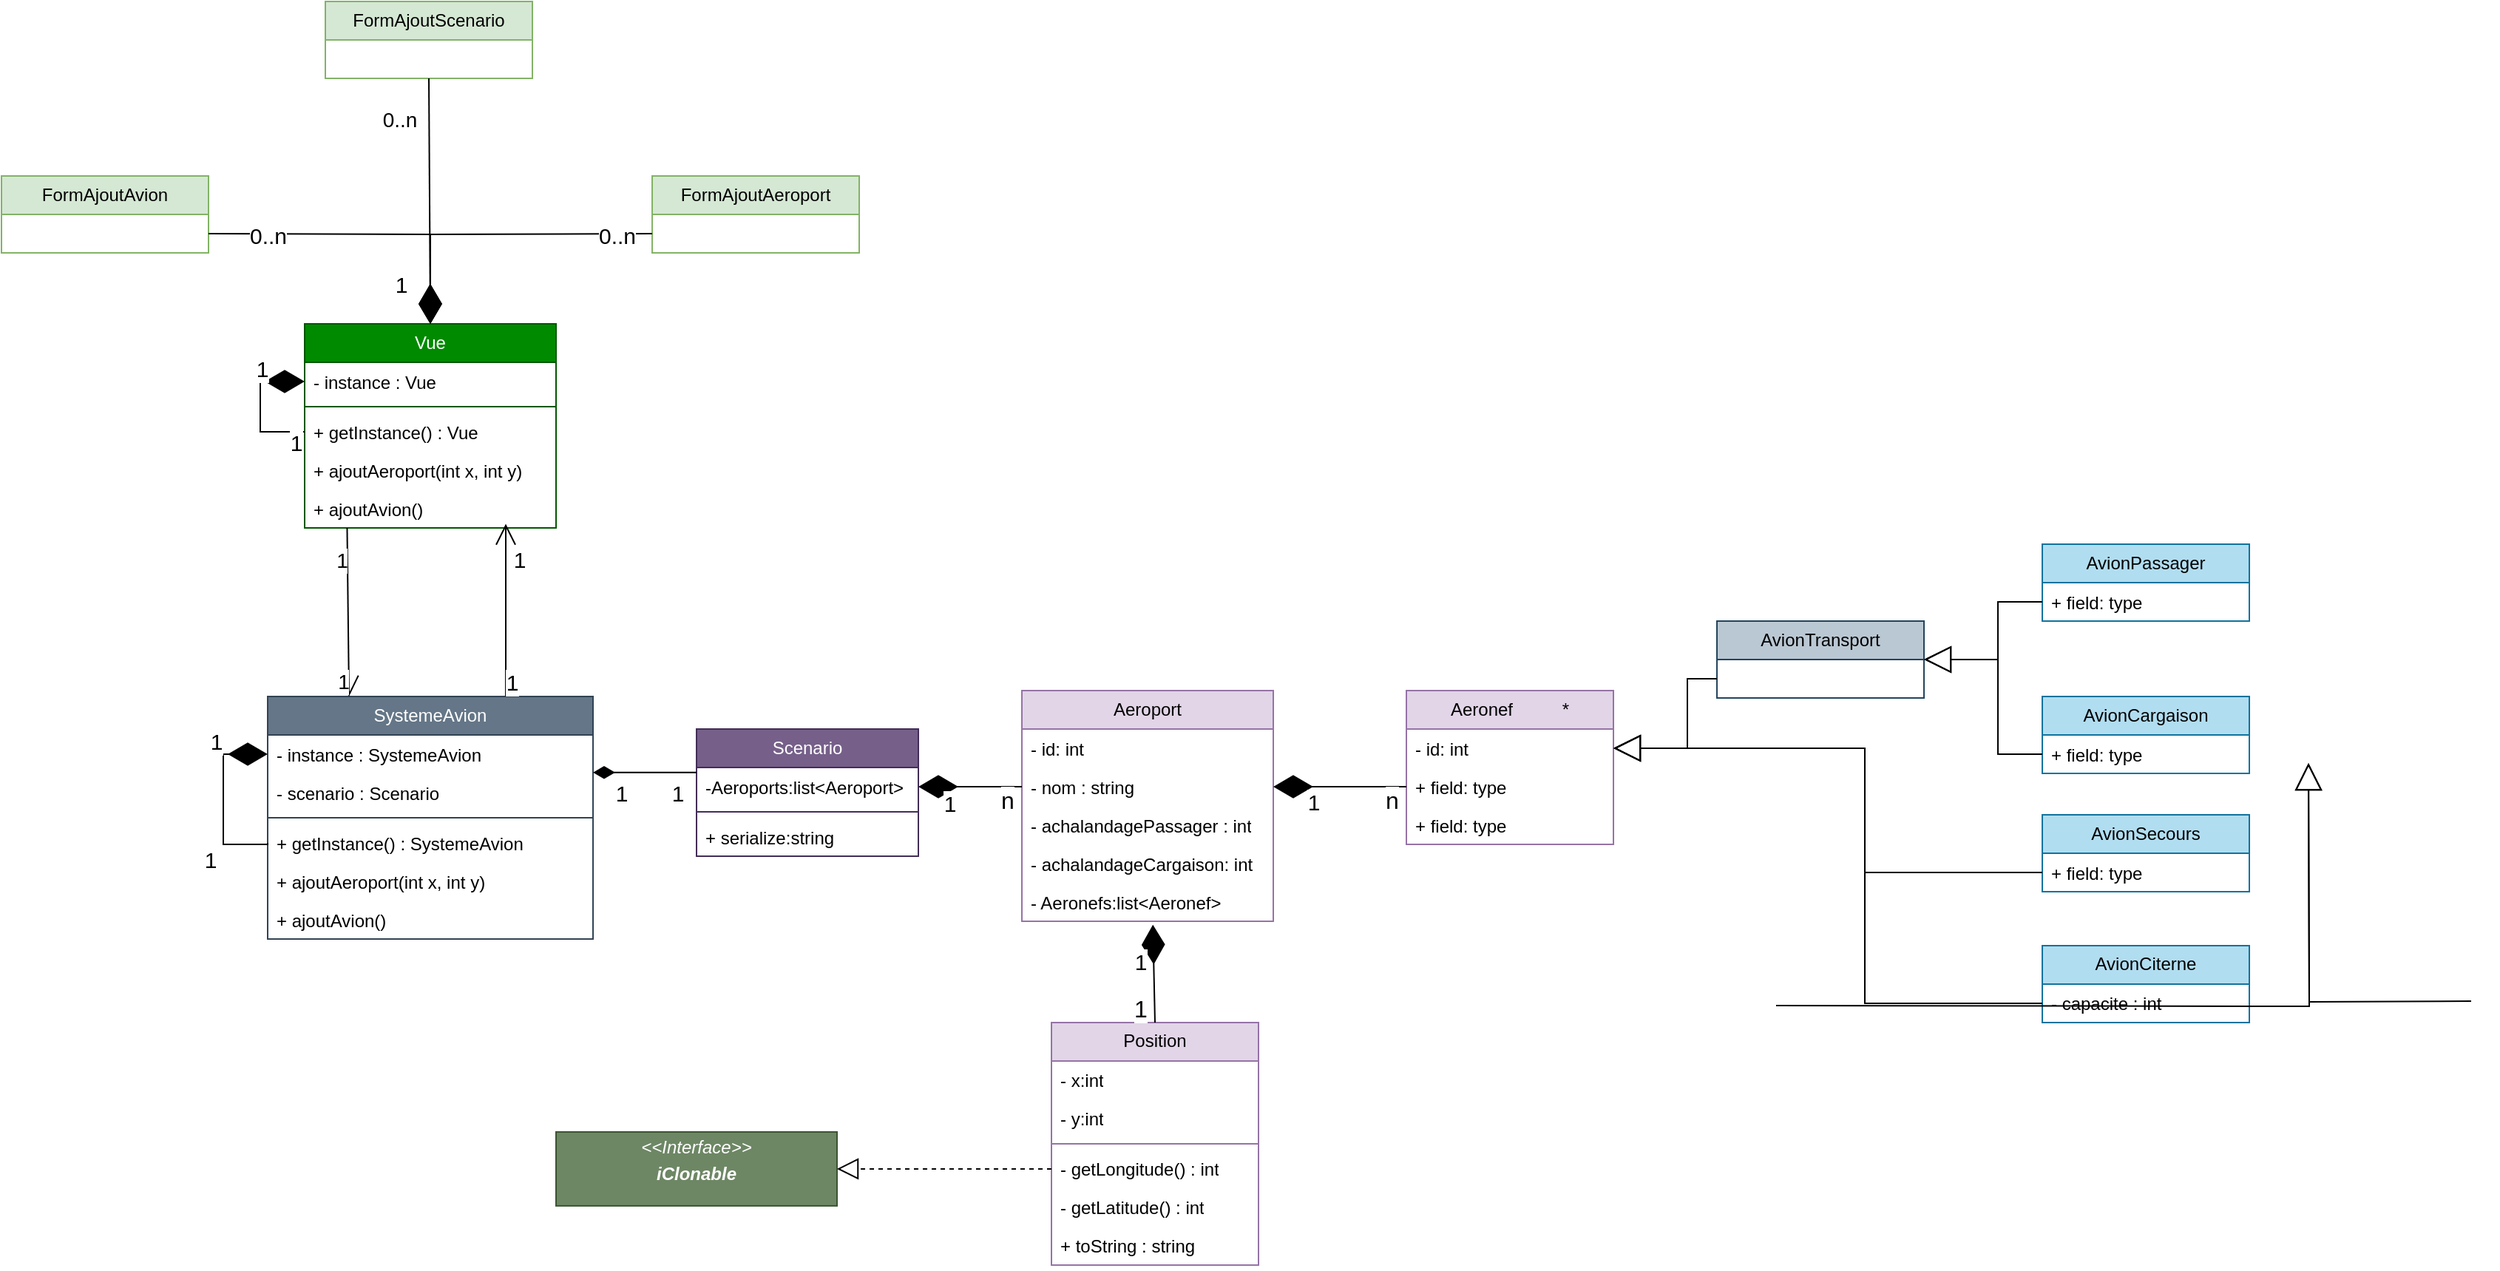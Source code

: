 <mxfile version="26.2.9">
  <diagram name="Page-1" id="G4jUNvh0E0kJYvAfDZpT">
    <mxGraphModel dx="1245" dy="1813" grid="1" gridSize="10" guides="1" tooltips="1" connect="1" arrows="1" fold="1" page="1" pageScale="1" pageWidth="850" pageHeight="1100" math="0" shadow="0">
      <root>
        <mxCell id="0" />
        <mxCell id="1" parent="0" />
        <mxCell id="WXTV3Mn7f3rtUq6KaUBK-5" value="SystemeAvion" style="swimlane;fontStyle=0;childLayout=stackLayout;horizontal=1;startSize=26;fillColor=#647687;horizontalStack=0;resizeParent=1;resizeParentMax=0;resizeLast=0;collapsible=1;marginBottom=0;whiteSpace=wrap;html=1;strokeColor=#314354;fontColor=#ffffff;" vertex="1" parent="1">
          <mxGeometry x="260" y="150" width="220" height="164" as="geometry" />
        </mxCell>
        <mxCell id="WXTV3Mn7f3rtUq6KaUBK-6" value="- instance : SystemeAvion" style="text;strokeColor=none;fillColor=none;align=left;verticalAlign=top;spacingLeft=4;spacingRight=4;overflow=hidden;rotatable=0;points=[[0,0.5],[1,0.5]];portConstraint=eastwest;whiteSpace=wrap;html=1;" vertex="1" parent="WXTV3Mn7f3rtUq6KaUBK-5">
          <mxGeometry y="26" width="220" height="26" as="geometry" />
        </mxCell>
        <mxCell id="WXTV3Mn7f3rtUq6KaUBK-99" value="- scenario : Scenario" style="text;strokeColor=none;fillColor=none;align=left;verticalAlign=top;spacingLeft=4;spacingRight=4;overflow=hidden;rotatable=0;points=[[0,0.5],[1,0.5]];portConstraint=eastwest;whiteSpace=wrap;html=1;" vertex="1" parent="WXTV3Mn7f3rtUq6KaUBK-5">
          <mxGeometry y="52" width="220" height="26" as="geometry" />
        </mxCell>
        <mxCell id="WXTV3Mn7f3rtUq6KaUBK-9" value="" style="line;strokeWidth=1;fillColor=none;align=left;verticalAlign=middle;spacingTop=-1;spacingLeft=3;spacingRight=3;rotatable=0;labelPosition=right;points=[];portConstraint=eastwest;strokeColor=inherit;" vertex="1" parent="WXTV3Mn7f3rtUq6KaUBK-5">
          <mxGeometry y="78" width="220" height="8" as="geometry" />
        </mxCell>
        <mxCell id="WXTV3Mn7f3rtUq6KaUBK-10" value="+ getInstance() : SystemeAvion" style="text;strokeColor=none;fillColor=none;align=left;verticalAlign=top;spacingLeft=4;spacingRight=4;overflow=hidden;rotatable=0;points=[[0,0.5],[1,0.5]];portConstraint=eastwest;whiteSpace=wrap;html=1;" vertex="1" parent="WXTV3Mn7f3rtUq6KaUBK-5">
          <mxGeometry y="86" width="220" height="26" as="geometry" />
        </mxCell>
        <mxCell id="WXTV3Mn7f3rtUq6KaUBK-11" value="" style="endArrow=diamondThin;endFill=1;endSize=24;html=1;rounded=0;exitX=0;exitY=0.5;exitDx=0;exitDy=0;edgeStyle=orthogonalEdgeStyle;entryX=0;entryY=0.5;entryDx=0;entryDy=0;" edge="1" parent="WXTV3Mn7f3rtUq6KaUBK-5" source="WXTV3Mn7f3rtUq6KaUBK-10" target="WXTV3Mn7f3rtUq6KaUBK-6">
          <mxGeometry width="160" relative="1" as="geometry">
            <mxPoint x="-180" y="30" as="sourcePoint" />
            <mxPoint x="-70" y="40" as="targetPoint" />
            <Array as="points">
              <mxPoint x="-30" y="100" />
              <mxPoint x="-30" y="39" />
            </Array>
          </mxGeometry>
        </mxCell>
        <mxCell id="WXTV3Mn7f3rtUq6KaUBK-14" value="1" style="edgeLabel;html=1;align=center;verticalAlign=middle;resizable=0;points=[];fontSize=15;" vertex="1" connectable="0" parent="WXTV3Mn7f3rtUq6KaUBK-11">
          <mxGeometry x="-0.617" y="-3" relative="1" as="geometry">
            <mxPoint x="-17" y="13" as="offset" />
          </mxGeometry>
        </mxCell>
        <mxCell id="WXTV3Mn7f3rtUq6KaUBK-15" value="1" style="edgeLabel;html=1;align=center;verticalAlign=middle;resizable=0;points=[];fontSize=15;" vertex="1" connectable="0" parent="WXTV3Mn7f3rtUq6KaUBK-11">
          <mxGeometry x="0.564" y="2" relative="1" as="geometry">
            <mxPoint x="-9" y="-7" as="offset" />
          </mxGeometry>
        </mxCell>
        <mxCell id="WXTV3Mn7f3rtUq6KaUBK-89" value="+ ajoutAeroport(int x, int y)" style="text;strokeColor=none;fillColor=none;align=left;verticalAlign=top;spacingLeft=4;spacingRight=4;overflow=hidden;rotatable=0;points=[[0,0.5],[1,0.5]];portConstraint=eastwest;whiteSpace=wrap;html=1;" vertex="1" parent="WXTV3Mn7f3rtUq6KaUBK-5">
          <mxGeometry y="112" width="220" height="26" as="geometry" />
        </mxCell>
        <mxCell id="WXTV3Mn7f3rtUq6KaUBK-84" value="+ ajoutAvion()" style="text;strokeColor=none;fillColor=none;align=left;verticalAlign=top;spacingLeft=4;spacingRight=4;overflow=hidden;rotatable=0;points=[[0,0.5],[1,0.5]];portConstraint=eastwest;whiteSpace=wrap;html=1;" vertex="1" parent="WXTV3Mn7f3rtUq6KaUBK-5">
          <mxGeometry y="138" width="220" height="26" as="geometry" />
        </mxCell>
        <mxCell id="WXTV3Mn7f3rtUq6KaUBK-16" value="Vue" style="swimlane;fontStyle=0;childLayout=stackLayout;horizontal=1;startSize=26;fillColor=#008a00;horizontalStack=0;resizeParent=1;resizeParentMax=0;resizeLast=0;collapsible=1;marginBottom=0;whiteSpace=wrap;html=1;strokeColor=#005700;fontColor=#ffffff;" vertex="1" parent="1">
          <mxGeometry x="285" y="-102" width="170" height="138" as="geometry" />
        </mxCell>
        <mxCell id="WXTV3Mn7f3rtUq6KaUBK-17" value="- instance : Vue" style="text;strokeColor=none;fillColor=none;align=left;verticalAlign=top;spacingLeft=4;spacingRight=4;overflow=hidden;rotatable=0;points=[[0,0.5],[1,0.5]];portConstraint=eastwest;whiteSpace=wrap;html=1;" vertex="1" parent="WXTV3Mn7f3rtUq6KaUBK-16">
          <mxGeometry y="26" width="170" height="26" as="geometry" />
        </mxCell>
        <mxCell id="WXTV3Mn7f3rtUq6KaUBK-20" value="" style="line;strokeWidth=1;fillColor=none;align=left;verticalAlign=middle;spacingTop=-1;spacingLeft=3;spacingRight=3;rotatable=0;labelPosition=right;points=[];portConstraint=eastwest;strokeColor=inherit;" vertex="1" parent="WXTV3Mn7f3rtUq6KaUBK-16">
          <mxGeometry y="52" width="170" height="8" as="geometry" />
        </mxCell>
        <mxCell id="WXTV3Mn7f3rtUq6KaUBK-18" value="+ getInstance() : Vue" style="text;strokeColor=none;fillColor=none;align=left;verticalAlign=top;spacingLeft=4;spacingRight=4;overflow=hidden;rotatable=0;points=[[0,0.5],[1,0.5]];portConstraint=eastwest;whiteSpace=wrap;html=1;" vertex="1" parent="WXTV3Mn7f3rtUq6KaUBK-16">
          <mxGeometry y="60" width="170" height="26" as="geometry" />
        </mxCell>
        <mxCell id="WXTV3Mn7f3rtUq6KaUBK-24" value="" style="endArrow=diamondThin;endFill=1;endSize=24;html=1;rounded=0;exitX=0;exitY=0.5;exitDx=0;exitDy=0;edgeStyle=orthogonalEdgeStyle;entryX=0;entryY=0.5;entryDx=0;entryDy=0;" edge="1" parent="WXTV3Mn7f3rtUq6KaUBK-16" source="WXTV3Mn7f3rtUq6KaUBK-18" target="WXTV3Mn7f3rtUq6KaUBK-17">
          <mxGeometry width="160" relative="1" as="geometry">
            <mxPoint y="74" as="sourcePoint" />
            <mxPoint y="40" as="targetPoint" />
            <Array as="points">
              <mxPoint x="-30" y="73" />
              <mxPoint x="-30" y="39" />
            </Array>
          </mxGeometry>
        </mxCell>
        <mxCell id="WXTV3Mn7f3rtUq6KaUBK-25" value="1" style="edgeLabel;html=1;align=center;verticalAlign=middle;resizable=0;points=[];fontSize=15;" vertex="1" connectable="0" parent="WXTV3Mn7f3rtUq6KaUBK-24">
          <mxGeometry x="-0.617" y="-3" relative="1" as="geometry">
            <mxPoint x="12" y="10" as="offset" />
          </mxGeometry>
        </mxCell>
        <mxCell id="WXTV3Mn7f3rtUq6KaUBK-26" value="1" style="edgeLabel;html=1;align=center;verticalAlign=middle;resizable=0;points=[];fontSize=15;" vertex="1" connectable="0" parent="WXTV3Mn7f3rtUq6KaUBK-24">
          <mxGeometry x="0.564" y="2" relative="1" as="geometry">
            <mxPoint x="-9" y="-7" as="offset" />
          </mxGeometry>
        </mxCell>
        <mxCell id="WXTV3Mn7f3rtUq6KaUBK-73" value="+ ajoutAeroport(int x, int y)" style="text;strokeColor=none;fillColor=none;align=left;verticalAlign=top;spacingLeft=4;spacingRight=4;overflow=hidden;rotatable=0;points=[[0,0.5],[1,0.5]];portConstraint=eastwest;whiteSpace=wrap;html=1;" vertex="1" parent="WXTV3Mn7f3rtUq6KaUBK-16">
          <mxGeometry y="86" width="170" height="26" as="geometry" />
        </mxCell>
        <mxCell id="WXTV3Mn7f3rtUq6KaUBK-74" value="+ ajoutAvion()" style="text;strokeColor=none;fillColor=none;align=left;verticalAlign=top;spacingLeft=4;spacingRight=4;overflow=hidden;rotatable=0;points=[[0,0.5],[1,0.5]];portConstraint=eastwest;whiteSpace=wrap;html=1;" vertex="1" parent="WXTV3Mn7f3rtUq6KaUBK-16">
          <mxGeometry y="112" width="170" height="26" as="geometry" />
        </mxCell>
        <mxCell id="WXTV3Mn7f3rtUq6KaUBK-21" value="" style="endArrow=open;endFill=1;endSize=12;html=1;rounded=0;entryX=0.25;entryY=0;entryDx=0;entryDy=0;exitX=0.169;exitY=1.002;exitDx=0;exitDy=0;exitPerimeter=0;" edge="1" parent="1" source="WXTV3Mn7f3rtUq6KaUBK-74" target="WXTV3Mn7f3rtUq6KaUBK-5">
          <mxGeometry width="160" relative="1" as="geometry">
            <mxPoint x="315" y="110" as="sourcePoint" />
            <mxPoint x="290" y="70" as="targetPoint" />
          </mxGeometry>
        </mxCell>
        <mxCell id="WXTV3Mn7f3rtUq6KaUBK-77" value="1" style="edgeLabel;html=1;align=center;verticalAlign=middle;resizable=0;points=[];fontSize=14;" vertex="1" connectable="0" parent="WXTV3Mn7f3rtUq6KaUBK-21">
          <mxGeometry x="-0.432" y="-4" relative="1" as="geometry">
            <mxPoint y="-11" as="offset" />
          </mxGeometry>
        </mxCell>
        <mxCell id="WXTV3Mn7f3rtUq6KaUBK-78" value="1" style="edgeLabel;html=1;align=center;verticalAlign=middle;resizable=0;points=[];fontSize=14;" vertex="1" connectable="0" parent="WXTV3Mn7f3rtUq6KaUBK-21">
          <mxGeometry x="0.316" y="-4" relative="1" as="geometry">
            <mxPoint y="29" as="offset" />
          </mxGeometry>
        </mxCell>
        <mxCell id="WXTV3Mn7f3rtUq6KaUBK-23" value="" style="endArrow=open;endFill=1;endSize=12;html=1;rounded=0;entryX=0.8;entryY=0.894;entryDx=0;entryDy=0;entryPerimeter=0;" edge="1" parent="1" target="WXTV3Mn7f3rtUq6KaUBK-74">
          <mxGeometry width="160" relative="1" as="geometry">
            <mxPoint x="421" y="150" as="sourcePoint" />
            <mxPoint x="426" y="110" as="targetPoint" />
          </mxGeometry>
        </mxCell>
        <mxCell id="WXTV3Mn7f3rtUq6KaUBK-75" value="1" style="edgeLabel;html=1;align=center;verticalAlign=middle;resizable=0;points=[];fontSize=15;" vertex="1" connectable="0" parent="WXTV3Mn7f3rtUq6KaUBK-23">
          <mxGeometry x="-0.487" y="1" relative="1" as="geometry">
            <mxPoint x="5" y="20" as="offset" />
          </mxGeometry>
        </mxCell>
        <mxCell id="WXTV3Mn7f3rtUq6KaUBK-76" value="1" style="edgeLabel;html=1;align=center;verticalAlign=middle;resizable=0;points=[];fontSize=15;" vertex="1" connectable="0" parent="WXTV3Mn7f3rtUq6KaUBK-23">
          <mxGeometry x="0.518" y="-1" relative="1" as="geometry">
            <mxPoint x="8" y="-5" as="offset" />
          </mxGeometry>
        </mxCell>
        <mxCell id="WXTV3Mn7f3rtUq6KaUBK-27" value="Scenario" style="swimlane;fontStyle=0;childLayout=stackLayout;horizontal=1;startSize=26;fillColor=#76608a;horizontalStack=0;resizeParent=1;resizeParentMax=0;resizeLast=0;collapsible=1;marginBottom=0;whiteSpace=wrap;html=1;strokeColor=#432D57;fontColor=#ffffff;" vertex="1" parent="1">
          <mxGeometry x="550" y="172" width="150" height="86" as="geometry" />
        </mxCell>
        <mxCell id="WXTV3Mn7f3rtUq6KaUBK-85" value="-Aeroports:list&amp;lt;Aeroport&amp;gt;" style="text;strokeColor=none;fillColor=none;align=left;verticalAlign=top;spacingLeft=4;spacingRight=4;overflow=hidden;rotatable=0;points=[[0,0.5],[1,0.5]];portConstraint=eastwest;whiteSpace=wrap;html=1;" vertex="1" parent="WXTV3Mn7f3rtUq6KaUBK-27">
          <mxGeometry y="26" width="150" height="26" as="geometry" />
        </mxCell>
        <mxCell id="WXTV3Mn7f3rtUq6KaUBK-29" value="" style="line;strokeWidth=1;fillColor=none;align=left;verticalAlign=middle;spacingTop=-1;spacingLeft=3;spacingRight=3;rotatable=0;labelPosition=right;points=[];portConstraint=eastwest;strokeColor=inherit;" vertex="1" parent="WXTV3Mn7f3rtUq6KaUBK-27">
          <mxGeometry y="52" width="150" height="8" as="geometry" />
        </mxCell>
        <mxCell id="WXTV3Mn7f3rtUq6KaUBK-138" value="+ serialize:string" style="text;strokeColor=none;fillColor=none;align=left;verticalAlign=top;spacingLeft=4;spacingRight=4;overflow=hidden;rotatable=0;points=[[0,0.5],[1,0.5]];portConstraint=eastwest;whiteSpace=wrap;html=1;" vertex="1" parent="WXTV3Mn7f3rtUq6KaUBK-27">
          <mxGeometry y="60" width="150" height="26" as="geometry" />
        </mxCell>
        <mxCell id="WXTV3Mn7f3rtUq6KaUBK-34" value="" style="endArrow=diamondThin;endFill=1;endSize=12;html=1;rounded=0;entryX=0;entryY=0.5;entryDx=0;entryDy=0;exitX=1;exitY=0.5;exitDx=0;exitDy=0;" edge="1" parent="1">
          <mxGeometry width="160" relative="1" as="geometry">
            <mxPoint x="550" y="201.37" as="sourcePoint" />
            <mxPoint x="480" y="201.37" as="targetPoint" />
          </mxGeometry>
        </mxCell>
        <mxCell id="WXTV3Mn7f3rtUq6KaUBK-96" value="1" style="edgeLabel;html=1;align=center;verticalAlign=middle;resizable=0;points=[];fontSize=15;" vertex="1" connectable="0" parent="WXTV3Mn7f3rtUq6KaUBK-34">
          <mxGeometry x="-0.617" y="-2" relative="1" as="geometry">
            <mxPoint y="15" as="offset" />
          </mxGeometry>
        </mxCell>
        <mxCell id="WXTV3Mn7f3rtUq6KaUBK-97" value="1" style="edgeLabel;html=1;align=center;verticalAlign=middle;resizable=0;points=[];fontSize=15;" vertex="1" connectable="0" parent="WXTV3Mn7f3rtUq6KaUBK-34">
          <mxGeometry x="0.459" y="2" relative="1" as="geometry">
            <mxPoint y="11" as="offset" />
          </mxGeometry>
        </mxCell>
        <mxCell id="WXTV3Mn7f3rtUq6KaUBK-37" value="Aeronef&amp;nbsp; &amp;nbsp; &amp;nbsp; &amp;nbsp; &amp;nbsp; *" style="swimlane;fontStyle=0;childLayout=stackLayout;horizontal=1;startSize=26;fillColor=#e1d5e7;horizontalStack=0;resizeParent=1;resizeParentMax=0;resizeLast=0;collapsible=1;marginBottom=0;whiteSpace=wrap;html=1;strokeColor=#9673a6;" vertex="1" parent="1">
          <mxGeometry x="1030" y="146" width="140" height="104" as="geometry" />
        </mxCell>
        <mxCell id="WXTV3Mn7f3rtUq6KaUBK-132" value="- id: int" style="text;strokeColor=none;fillColor=none;align=left;verticalAlign=top;spacingLeft=4;spacingRight=4;overflow=hidden;rotatable=0;points=[[0,0.5],[1,0.5]];portConstraint=eastwest;whiteSpace=wrap;html=1;" vertex="1" parent="WXTV3Mn7f3rtUq6KaUBK-37">
          <mxGeometry y="26" width="140" height="26" as="geometry" />
        </mxCell>
        <mxCell id="WXTV3Mn7f3rtUq6KaUBK-39" value="+ field: type" style="text;strokeColor=none;fillColor=none;align=left;verticalAlign=top;spacingLeft=4;spacingRight=4;overflow=hidden;rotatable=0;points=[[0,0.5],[1,0.5]];portConstraint=eastwest;whiteSpace=wrap;html=1;" vertex="1" parent="WXTV3Mn7f3rtUq6KaUBK-37">
          <mxGeometry y="52" width="140" height="26" as="geometry" />
        </mxCell>
        <mxCell id="WXTV3Mn7f3rtUq6KaUBK-40" value="+ field: type" style="text;strokeColor=none;fillColor=none;align=left;verticalAlign=top;spacingLeft=4;spacingRight=4;overflow=hidden;rotatable=0;points=[[0,0.5],[1,0.5]];portConstraint=eastwest;whiteSpace=wrap;html=1;" vertex="1" parent="WXTV3Mn7f3rtUq6KaUBK-37">
          <mxGeometry y="78" width="140" height="26" as="geometry" />
        </mxCell>
        <mxCell id="WXTV3Mn7f3rtUq6KaUBK-50" value="Aeroport" style="swimlane;fontStyle=0;childLayout=stackLayout;horizontal=1;startSize=26;fillColor=#e1d5e7;horizontalStack=0;resizeParent=1;resizeParentMax=0;resizeLast=0;collapsible=1;marginBottom=0;whiteSpace=wrap;html=1;strokeColor=#9673a6;" vertex="1" parent="1">
          <mxGeometry x="770" y="146" width="170" height="156" as="geometry" />
        </mxCell>
        <mxCell id="WXTV3Mn7f3rtUq6KaUBK-52" value="- id: int" style="text;strokeColor=none;fillColor=none;align=left;verticalAlign=top;spacingLeft=4;spacingRight=4;overflow=hidden;rotatable=0;points=[[0,0.5],[1,0.5]];portConstraint=eastwest;whiteSpace=wrap;html=1;" vertex="1" parent="WXTV3Mn7f3rtUq6KaUBK-50">
          <mxGeometry y="26" width="170" height="26" as="geometry" />
        </mxCell>
        <mxCell id="WXTV3Mn7f3rtUq6KaUBK-53" value="- nom : string" style="text;strokeColor=none;fillColor=none;align=left;verticalAlign=top;spacingLeft=4;spacingRight=4;overflow=hidden;rotatable=0;points=[[0,0.5],[1,0.5]];portConstraint=eastwest;whiteSpace=wrap;html=1;" vertex="1" parent="WXTV3Mn7f3rtUq6KaUBK-50">
          <mxGeometry y="52" width="170" height="26" as="geometry" />
        </mxCell>
        <mxCell id="WXTV3Mn7f3rtUq6KaUBK-134" value="- achalandagePassager : int" style="text;strokeColor=none;fillColor=none;align=left;verticalAlign=top;spacingLeft=4;spacingRight=4;overflow=hidden;rotatable=0;points=[[0,0.5],[1,0.5]];portConstraint=eastwest;whiteSpace=wrap;html=1;" vertex="1" parent="WXTV3Mn7f3rtUq6KaUBK-50">
          <mxGeometry y="78" width="170" height="26" as="geometry" />
        </mxCell>
        <mxCell id="WXTV3Mn7f3rtUq6KaUBK-135" value="- achalandageCargaison: int" style="text;strokeColor=none;fillColor=none;align=left;verticalAlign=top;spacingLeft=4;spacingRight=4;overflow=hidden;rotatable=0;points=[[0,0.5],[1,0.5]];portConstraint=eastwest;whiteSpace=wrap;html=1;" vertex="1" parent="WXTV3Mn7f3rtUq6KaUBK-50">
          <mxGeometry y="104" width="170" height="26" as="geometry" />
        </mxCell>
        <mxCell id="WXTV3Mn7f3rtUq6KaUBK-51" value="- Aeronefs:list&amp;lt;Aeronef&amp;gt;" style="text;strokeColor=none;fillColor=none;align=left;verticalAlign=top;spacingLeft=4;spacingRight=4;overflow=hidden;rotatable=0;points=[[0,0.5],[1,0.5]];portConstraint=eastwest;whiteSpace=wrap;html=1;" vertex="1" parent="WXTV3Mn7f3rtUq6KaUBK-50">
          <mxGeometry y="130" width="170" height="26" as="geometry" />
        </mxCell>
        <mxCell id="WXTV3Mn7f3rtUq6KaUBK-54" value="Position" style="swimlane;fontStyle=0;childLayout=stackLayout;horizontal=1;startSize=26;fillColor=#e1d5e7;horizontalStack=0;resizeParent=1;resizeParentMax=0;resizeLast=0;collapsible=1;marginBottom=0;whiteSpace=wrap;html=1;strokeColor=#9673a6;" vertex="1" parent="1">
          <mxGeometry x="790" y="370.45" width="140" height="164" as="geometry" />
        </mxCell>
        <mxCell id="WXTV3Mn7f3rtUq6KaUBK-55" value="- x:int" style="text;strokeColor=none;fillColor=none;align=left;verticalAlign=top;spacingLeft=4;spacingRight=4;overflow=hidden;rotatable=0;points=[[0,0.5],[1,0.5]];portConstraint=eastwest;whiteSpace=wrap;html=1;" vertex="1" parent="WXTV3Mn7f3rtUq6KaUBK-54">
          <mxGeometry y="26" width="140" height="26" as="geometry" />
        </mxCell>
        <mxCell id="WXTV3Mn7f3rtUq6KaUBK-56" value="- y:int" style="text;strokeColor=none;fillColor=none;align=left;verticalAlign=top;spacingLeft=4;spacingRight=4;overflow=hidden;rotatable=0;points=[[0,0.5],[1,0.5]];portConstraint=eastwest;whiteSpace=wrap;html=1;" vertex="1" parent="WXTV3Mn7f3rtUq6KaUBK-54">
          <mxGeometry y="52" width="140" height="26" as="geometry" />
        </mxCell>
        <mxCell id="WXTV3Mn7f3rtUq6KaUBK-86" value="" style="line;strokeWidth=1;fillColor=none;align=left;verticalAlign=middle;spacingTop=-1;spacingLeft=3;spacingRight=3;rotatable=0;labelPosition=right;points=[];portConstraint=eastwest;strokeColor=inherit;" vertex="1" parent="WXTV3Mn7f3rtUq6KaUBK-54">
          <mxGeometry y="78" width="140" height="8" as="geometry" />
        </mxCell>
        <mxCell id="WXTV3Mn7f3rtUq6KaUBK-87" value="- getLongitude() : int" style="text;strokeColor=none;fillColor=none;align=left;verticalAlign=top;spacingLeft=4;spacingRight=4;overflow=hidden;rotatable=0;points=[[0,0.5],[1,0.5]];portConstraint=eastwest;whiteSpace=wrap;html=1;" vertex="1" parent="WXTV3Mn7f3rtUq6KaUBK-54">
          <mxGeometry y="86" width="140" height="26" as="geometry" />
        </mxCell>
        <mxCell id="WXTV3Mn7f3rtUq6KaUBK-88" value="- getLatitude() : int" style="text;strokeColor=none;fillColor=none;align=left;verticalAlign=top;spacingLeft=4;spacingRight=4;overflow=hidden;rotatable=0;points=[[0,0.5],[1,0.5]];portConstraint=eastwest;whiteSpace=wrap;html=1;" vertex="1" parent="WXTV3Mn7f3rtUq6KaUBK-54">
          <mxGeometry y="112" width="140" height="26" as="geometry" />
        </mxCell>
        <mxCell id="WXTV3Mn7f3rtUq6KaUBK-136" value="+ toString : string" style="text;strokeColor=none;fillColor=none;align=left;verticalAlign=top;spacingLeft=4;spacingRight=4;overflow=hidden;rotatable=0;points=[[0,0.5],[1,0.5]];portConstraint=eastwest;whiteSpace=wrap;html=1;" vertex="1" parent="WXTV3Mn7f3rtUq6KaUBK-54">
          <mxGeometry y="138" width="140" height="26" as="geometry" />
        </mxCell>
        <mxCell id="WXTV3Mn7f3rtUq6KaUBK-58" value="FormAjoutScenario" style="swimlane;fontStyle=0;childLayout=stackLayout;horizontal=1;startSize=26;fillColor=#d5e8d4;horizontalStack=0;resizeParent=1;resizeParentMax=0;resizeLast=0;collapsible=1;marginBottom=0;whiteSpace=wrap;html=1;strokeColor=#82b366;" vertex="1" parent="1">
          <mxGeometry x="299" y="-320" width="140" height="52" as="geometry" />
        </mxCell>
        <mxCell id="WXTV3Mn7f3rtUq6KaUBK-62" value="FormAjoutAeroport" style="swimlane;fontStyle=0;childLayout=stackLayout;horizontal=1;startSize=26;fillColor=#d5e8d4;horizontalStack=0;resizeParent=1;resizeParentMax=0;resizeLast=0;collapsible=1;marginBottom=0;whiteSpace=wrap;html=1;strokeColor=#82b366;" vertex="1" parent="1">
          <mxGeometry x="520" y="-202" width="140" height="52" as="geometry" />
        </mxCell>
        <mxCell id="WXTV3Mn7f3rtUq6KaUBK-66" value="FormAjoutAvion" style="swimlane;fontStyle=0;childLayout=stackLayout;horizontal=1;startSize=26;fillColor=#d5e8d4;horizontalStack=0;resizeParent=1;resizeParentMax=0;resizeLast=0;collapsible=1;marginBottom=0;whiteSpace=wrap;html=1;strokeColor=#82b366;" vertex="1" parent="1">
          <mxGeometry x="80" y="-202" width="140" height="52" as="geometry" />
        </mxCell>
        <mxCell id="WXTV3Mn7f3rtUq6KaUBK-70" value="" style="endArrow=diamondThin;endFill=1;endSize=24;html=1;rounded=0;entryX=0.5;entryY=0;entryDx=0;entryDy=0;exitX=1;exitY=0.5;exitDx=0;exitDy=0;edgeStyle=orthogonalEdgeStyle;" edge="1" parent="1" target="WXTV3Mn7f3rtUq6KaUBK-16">
          <mxGeometry width="160" relative="1" as="geometry">
            <mxPoint x="220" y="-163.0" as="sourcePoint" />
            <mxPoint x="370" y="-152" as="targetPoint" />
          </mxGeometry>
        </mxCell>
        <mxCell id="WXTV3Mn7f3rtUq6KaUBK-82" value="0..n" style="edgeLabel;html=1;align=center;verticalAlign=middle;resizable=0;points=[];fontSize=15;" vertex="1" connectable="0" parent="WXTV3Mn7f3rtUq6KaUBK-70">
          <mxGeometry x="-0.192" y="3" relative="1" as="geometry">
            <mxPoint x="-45" y="3" as="offset" />
          </mxGeometry>
        </mxCell>
        <mxCell id="WXTV3Mn7f3rtUq6KaUBK-71" value="" style="endArrow=diamondThin;endFill=1;endSize=24;html=1;rounded=0;entryX=0.5;entryY=0;entryDx=0;entryDy=0;exitX=0;exitY=0.5;exitDx=0;exitDy=0;edgeStyle=orthogonalEdgeStyle;" edge="1" parent="1" target="WXTV3Mn7f3rtUq6KaUBK-16">
          <mxGeometry width="160" relative="1" as="geometry">
            <mxPoint x="520" y="-163.0" as="sourcePoint" />
            <mxPoint x="460" y="-182" as="targetPoint" />
          </mxGeometry>
        </mxCell>
        <mxCell id="WXTV3Mn7f3rtUq6KaUBK-81" value="0..n" style="edgeLabel;html=1;align=center;verticalAlign=middle;resizable=0;points=[];fontSize=15;" vertex="1" connectable="0" parent="WXTV3Mn7f3rtUq6KaUBK-71">
          <mxGeometry x="-0.768" y="1" relative="1" as="geometry">
            <mxPoint as="offset" />
          </mxGeometry>
        </mxCell>
        <mxCell id="WXTV3Mn7f3rtUq6KaUBK-72" value="" style="endArrow=diamondThin;endFill=1;endSize=24;html=1;rounded=0;entryX=0.5;entryY=0;entryDx=0;entryDy=0;exitX=0.5;exitY=1;exitDx=0;exitDy=0;" edge="1" parent="1" source="WXTV3Mn7f3rtUq6KaUBK-58" target="WXTV3Mn7f3rtUq6KaUBK-16">
          <mxGeometry width="160" relative="1" as="geometry">
            <mxPoint x="370.5" y="-216.988" as="sourcePoint" />
            <mxPoint x="420" y="-172" as="targetPoint" />
          </mxGeometry>
        </mxCell>
        <mxCell id="WXTV3Mn7f3rtUq6KaUBK-79" value="1" style="edgeLabel;html=1;align=center;verticalAlign=middle;resizable=0;points=[];fontSize=15;" vertex="1" connectable="0" parent="WXTV3Mn7f3rtUq6KaUBK-72">
          <mxGeometry x="0.687" y="1" relative="1" as="geometry">
            <mxPoint x="-21" y="-1" as="offset" />
          </mxGeometry>
        </mxCell>
        <mxCell id="WXTV3Mn7f3rtUq6KaUBK-80" value="0..n" style="edgeLabel;html=1;align=center;verticalAlign=middle;resizable=0;points=[];fontSize=14;" vertex="1" connectable="0" parent="WXTV3Mn7f3rtUq6KaUBK-72">
          <mxGeometry x="-0.531" y="3" relative="1" as="geometry">
            <mxPoint x="-23" y="-11" as="offset" />
          </mxGeometry>
        </mxCell>
        <mxCell id="WXTV3Mn7f3rtUq6KaUBK-90" value="&lt;p style=&quot;margin:0px;margin-top:4px;text-align:center;&quot;&gt;&lt;i&gt;&amp;lt;&amp;lt;Interface&amp;gt;&amp;gt;&lt;/i&gt;&lt;br&gt;&lt;/p&gt;&lt;p style=&quot;margin:0px;margin-top:4px;text-align:center;&quot;&gt;&lt;i&gt;&lt;b&gt;iClonable&lt;/b&gt;&lt;/i&gt;&lt;/p&gt;&lt;p style=&quot;margin:0px;margin-left:4px;&quot;&gt;&lt;br&gt;&lt;/p&gt;" style="verticalAlign=top;align=left;overflow=fill;html=1;whiteSpace=wrap;fillColor=#6d8764;fontColor=#ffffff;strokeColor=#3A5431;" vertex="1" parent="1">
          <mxGeometry x="455" y="444.45" width="190" height="50" as="geometry" />
        </mxCell>
        <mxCell id="WXTV3Mn7f3rtUq6KaUBK-91" value="" style="endArrow=block;dashed=1;endFill=0;endSize=12;html=1;rounded=0;entryX=1;entryY=0.5;entryDx=0;entryDy=0;exitX=0;exitY=0.5;exitDx=0;exitDy=0;" edge="1" parent="1" source="WXTV3Mn7f3rtUq6KaUBK-87" target="WXTV3Mn7f3rtUq6KaUBK-90">
          <mxGeometry width="160" relative="1" as="geometry">
            <mxPoint x="730" y="320.45" as="sourcePoint" />
            <mxPoint x="890" y="320.45" as="targetPoint" />
          </mxGeometry>
        </mxCell>
        <mxCell id="WXTV3Mn7f3rtUq6KaUBK-93" value="" style="endArrow=diamondThin;endFill=1;endSize=24;html=1;rounded=0;entryX=1;entryY=0.5;entryDx=0;entryDy=0;exitX=0;exitY=0.5;exitDx=0;exitDy=0;" edge="1" parent="1" source="WXTV3Mn7f3rtUq6KaUBK-53" target="WXTV3Mn7f3rtUq6KaUBK-85">
          <mxGeometry width="160" relative="1" as="geometry">
            <mxPoint x="680" y="300" as="sourcePoint" />
            <mxPoint x="840" y="300" as="targetPoint" />
          </mxGeometry>
        </mxCell>
        <mxCell id="WXTV3Mn7f3rtUq6KaUBK-94" value="n" style="edgeLabel;html=1;align=center;verticalAlign=middle;resizable=0;points=[];fontSize=16;" vertex="1" connectable="0" parent="WXTV3Mn7f3rtUq6KaUBK-93">
          <mxGeometry x="-0.425" y="-4" relative="1" as="geometry">
            <mxPoint x="10" y="13" as="offset" />
          </mxGeometry>
        </mxCell>
        <mxCell id="WXTV3Mn7f3rtUq6KaUBK-95" value="1" style="edgeLabel;html=1;align=center;verticalAlign=middle;resizable=0;points=[];fontSize=15;" vertex="1" connectable="0" parent="WXTV3Mn7f3rtUq6KaUBK-93">
          <mxGeometry x="0.314" y="2" relative="1" as="geometry">
            <mxPoint x="-3" y="9" as="offset" />
          </mxGeometry>
        </mxCell>
        <mxCell id="WXTV3Mn7f3rtUq6KaUBK-100" value="" style="endArrow=diamondThin;endFill=1;endSize=24;html=1;rounded=0;entryX=1;entryY=0.5;entryDx=0;entryDy=0;exitX=0;exitY=0.5;exitDx=0;exitDy=0;" edge="1" parent="1" source="WXTV3Mn7f3rtUq6KaUBK-39" target="WXTV3Mn7f3rtUq6KaUBK-53">
          <mxGeometry width="160" relative="1" as="geometry">
            <mxPoint x="1000" y="210" as="sourcePoint" />
            <mxPoint x="930" y="210" as="targetPoint" />
          </mxGeometry>
        </mxCell>
        <mxCell id="WXTV3Mn7f3rtUq6KaUBK-101" value="n" style="edgeLabel;html=1;align=center;verticalAlign=middle;resizable=0;points=[];fontSize=16;" vertex="1" connectable="0" parent="WXTV3Mn7f3rtUq6KaUBK-100">
          <mxGeometry x="-0.425" y="-4" relative="1" as="geometry">
            <mxPoint x="16" y="13" as="offset" />
          </mxGeometry>
        </mxCell>
        <mxCell id="WXTV3Mn7f3rtUq6KaUBK-102" value="1" style="edgeLabel;html=1;align=center;verticalAlign=middle;resizable=0;points=[];fontSize=15;" vertex="1" connectable="0" parent="WXTV3Mn7f3rtUq6KaUBK-100">
          <mxGeometry x="0.314" y="2" relative="1" as="geometry">
            <mxPoint x="-4" y="8" as="offset" />
          </mxGeometry>
        </mxCell>
        <mxCell id="WXTV3Mn7f3rtUq6KaUBK-103" value="AvionPassager" style="swimlane;fontStyle=0;childLayout=stackLayout;horizontal=1;startSize=26;fillColor=#b1ddf0;horizontalStack=0;resizeParent=1;resizeParentMax=0;resizeLast=0;collapsible=1;marginBottom=0;whiteSpace=wrap;html=1;strokeColor=#10739e;" vertex="1" parent="1">
          <mxGeometry x="1460" y="47" width="140" height="52" as="geometry" />
        </mxCell>
        <mxCell id="WXTV3Mn7f3rtUq6KaUBK-104" value="+ field: type" style="text;strokeColor=none;fillColor=none;align=left;verticalAlign=top;spacingLeft=4;spacingRight=4;overflow=hidden;rotatable=0;points=[[0,0.5],[1,0.5]];portConstraint=eastwest;whiteSpace=wrap;html=1;" vertex="1" parent="WXTV3Mn7f3rtUq6KaUBK-103">
          <mxGeometry y="26" width="140" height="26" as="geometry" />
        </mxCell>
        <mxCell id="WXTV3Mn7f3rtUq6KaUBK-108" value="AvionCargaison" style="swimlane;fontStyle=0;childLayout=stackLayout;horizontal=1;startSize=26;fillColor=#b1ddf0;horizontalStack=0;resizeParent=1;resizeParentMax=0;resizeLast=0;collapsible=1;marginBottom=0;whiteSpace=wrap;html=1;strokeColor=#10739e;" vertex="1" parent="1">
          <mxGeometry x="1460" y="150" width="140" height="52" as="geometry" />
        </mxCell>
        <mxCell id="WXTV3Mn7f3rtUq6KaUBK-110" value="+ field: type" style="text;strokeColor=none;fillColor=none;align=left;verticalAlign=top;spacingLeft=4;spacingRight=4;overflow=hidden;rotatable=0;points=[[0,0.5],[1,0.5]];portConstraint=eastwest;whiteSpace=wrap;html=1;" vertex="1" parent="WXTV3Mn7f3rtUq6KaUBK-108">
          <mxGeometry y="26" width="140" height="26" as="geometry" />
        </mxCell>
        <mxCell id="WXTV3Mn7f3rtUq6KaUBK-113" value="AvionSecours" style="swimlane;fontStyle=0;childLayout=stackLayout;horizontal=1;startSize=26;fillColor=#b1ddf0;horizontalStack=0;resizeParent=1;resizeParentMax=0;resizeLast=0;collapsible=1;marginBottom=0;whiteSpace=wrap;html=1;strokeColor=#10739e;" vertex="1" parent="1">
          <mxGeometry x="1460" y="230" width="140" height="52" as="geometry" />
        </mxCell>
        <mxCell id="WXTV3Mn7f3rtUq6KaUBK-114" value="+ field: type" style="text;strokeColor=none;fillColor=none;align=left;verticalAlign=top;spacingLeft=4;spacingRight=4;overflow=hidden;rotatable=0;points=[[0,0.5],[1,0.5]];portConstraint=eastwest;whiteSpace=wrap;html=1;" vertex="1" parent="WXTV3Mn7f3rtUq6KaUBK-113">
          <mxGeometry y="26" width="140" height="26" as="geometry" />
        </mxCell>
        <mxCell id="WXTV3Mn7f3rtUq6KaUBK-115" value="AvionCiterne" style="swimlane;fontStyle=0;childLayout=stackLayout;horizontal=1;startSize=26;fillColor=#b1ddf0;horizontalStack=0;resizeParent=1;resizeParentMax=0;resizeLast=0;collapsible=1;marginBottom=0;whiteSpace=wrap;html=1;strokeColor=#10739e;" vertex="1" parent="1">
          <mxGeometry x="1460" y="318.45" width="140" height="52" as="geometry" />
        </mxCell>
        <mxCell id="WXTV3Mn7f3rtUq6KaUBK-116" value="- capacite : int" style="text;strokeColor=none;fillColor=none;align=left;verticalAlign=top;spacingLeft=4;spacingRight=4;overflow=hidden;rotatable=0;points=[[0,0.5],[1,0.5]];portConstraint=eastwest;whiteSpace=wrap;html=1;" vertex="1" parent="WXTV3Mn7f3rtUq6KaUBK-115">
          <mxGeometry y="26" width="140" height="26" as="geometry" />
        </mxCell>
        <mxCell id="WXTV3Mn7f3rtUq6KaUBK-125" value="" style="endArrow=block;endSize=16;endFill=0;html=1;rounded=0;entryX=1;entryY=0.5;entryDx=0;entryDy=0;exitX=0;exitY=0.5;exitDx=0;exitDy=0;edgeStyle=orthogonalEdgeStyle;" edge="1" parent="1" source="WXTV3Mn7f3rtUq6KaUBK-124">
          <mxGeometry width="160" relative="1" as="geometry">
            <mxPoint x="1750" y="356" as="sourcePoint" />
            <mxPoint x="1640" y="195.0" as="targetPoint" />
          </mxGeometry>
        </mxCell>
        <mxCell id="WXTV3Mn7f3rtUq6KaUBK-126" value="" style="endArrow=block;endSize=16;endFill=0;html=1;rounded=0;entryX=1;entryY=0.5;entryDx=0;entryDy=0;exitX=0;exitY=0.5;exitDx=0;exitDy=0;edgeStyle=orthogonalEdgeStyle;" edge="1" parent="1" source="WXTV3Mn7f3rtUq6KaUBK-122">
          <mxGeometry width="160" relative="1" as="geometry">
            <mxPoint x="1280" y="359" as="sourcePoint" />
            <mxPoint x="1640" y="195.0" as="targetPoint" />
          </mxGeometry>
        </mxCell>
        <mxCell id="WXTV3Mn7f3rtUq6KaUBK-129" value="" style="endArrow=diamondThin;endFill=1;endSize=24;html=1;rounded=0;entryX=0.521;entryY=1.09;entryDx=0;entryDy=0;exitX=0.5;exitY=0;exitDx=0;exitDy=0;entryPerimeter=0;" edge="1" parent="1" source="WXTV3Mn7f3rtUq6KaUBK-54" target="WXTV3Mn7f3rtUq6KaUBK-51">
          <mxGeometry width="160" relative="1" as="geometry">
            <mxPoint x="1000" y="300" as="sourcePoint" />
            <mxPoint x="880" y="300" as="targetPoint" />
          </mxGeometry>
        </mxCell>
        <mxCell id="WXTV3Mn7f3rtUq6KaUBK-130" value="1" style="edgeLabel;html=1;align=center;verticalAlign=middle;resizable=0;points=[];fontSize=16;" vertex="1" connectable="0" parent="WXTV3Mn7f3rtUq6KaUBK-129">
          <mxGeometry x="-0.425" y="-4" relative="1" as="geometry">
            <mxPoint x="-14" y="9" as="offset" />
          </mxGeometry>
        </mxCell>
        <mxCell id="WXTV3Mn7f3rtUq6KaUBK-131" value="1" style="edgeLabel;html=1;align=center;verticalAlign=middle;resizable=0;points=[];fontSize=15;" vertex="1" connectable="0" parent="WXTV3Mn7f3rtUq6KaUBK-129">
          <mxGeometry x="0.314" y="2" relative="1" as="geometry">
            <mxPoint x="-7" y="2" as="offset" />
          </mxGeometry>
        </mxCell>
        <mxCell id="WXTV3Mn7f3rtUq6KaUBK-139" value="AvionTransport" style="swimlane;fontStyle=0;childLayout=stackLayout;horizontal=1;startSize=26;fillColor=#bac8d3;horizontalStack=0;resizeParent=1;resizeParentMax=0;resizeLast=0;collapsible=1;marginBottom=0;whiteSpace=wrap;html=1;strokeColor=#23445d;" vertex="1" parent="1">
          <mxGeometry x="1240" y="99" width="140" height="52" as="geometry" />
        </mxCell>
        <mxCell id="WXTV3Mn7f3rtUq6KaUBK-143" value="" style="endArrow=block;endSize=16;endFill=0;html=1;rounded=0;entryX=1;entryY=0.5;entryDx=0;entryDy=0;exitX=0;exitY=0.75;exitDx=0;exitDy=0;edgeStyle=orthogonalEdgeStyle;" edge="1" parent="1" source="WXTV3Mn7f3rtUq6KaUBK-139" target="WXTV3Mn7f3rtUq6KaUBK-132">
          <mxGeometry width="160" relative="1" as="geometry">
            <mxPoint x="1190" y="290" as="sourcePoint" />
            <mxPoint x="1350" y="290" as="targetPoint" />
            <Array as="points">
              <mxPoint x="1220" y="138" />
              <mxPoint x="1220" y="185" />
            </Array>
          </mxGeometry>
        </mxCell>
        <mxCell id="WXTV3Mn7f3rtUq6KaUBK-144" value="" style="endArrow=block;endSize=16;endFill=0;html=1;rounded=0;entryX=1;entryY=0.5;entryDx=0;entryDy=0;exitX=0;exitY=0.5;exitDx=0;exitDy=0;edgeStyle=orthogonalEdgeStyle;" edge="1" parent="1" source="WXTV3Mn7f3rtUq6KaUBK-110" target="WXTV3Mn7f3rtUq6KaUBK-139">
          <mxGeometry width="160" relative="1" as="geometry">
            <mxPoint x="1345" y="174.5" as="sourcePoint" />
            <mxPoint x="1275" y="221.5" as="targetPoint" />
            <Array as="points">
              <mxPoint x="1430" y="189" />
              <mxPoint x="1430" y="125" />
            </Array>
          </mxGeometry>
        </mxCell>
        <mxCell id="WXTV3Mn7f3rtUq6KaUBK-145" value="" style="endArrow=block;endSize=16;endFill=0;html=1;rounded=0;entryX=1;entryY=0.5;entryDx=0;entryDy=0;exitX=0;exitY=0.5;exitDx=0;exitDy=0;edgeStyle=orthogonalEdgeStyle;" edge="1" parent="1" source="WXTV3Mn7f3rtUq6KaUBK-104" target="WXTV3Mn7f3rtUq6KaUBK-139">
          <mxGeometry width="160" relative="1" as="geometry">
            <mxPoint x="1470" y="199" as="sourcePoint" />
            <mxPoint x="1390" y="135" as="targetPoint" />
            <Array as="points">
              <mxPoint x="1430" y="86" />
              <mxPoint x="1430" y="125" />
            </Array>
          </mxGeometry>
        </mxCell>
        <mxCell id="WXTV3Mn7f3rtUq6KaUBK-146" value="" style="endArrow=block;endSize=16;endFill=0;html=1;rounded=0;entryX=1;entryY=0.5;entryDx=0;entryDy=0;exitX=0;exitY=0.75;exitDx=0;exitDy=0;edgeStyle=orthogonalEdgeStyle;" edge="1" parent="1" source="WXTV3Mn7f3rtUq6KaUBK-113" target="WXTV3Mn7f3rtUq6KaUBK-132">
          <mxGeometry width="160" relative="1" as="geometry">
            <mxPoint x="1150" y="330" as="sourcePoint" />
            <mxPoint x="1310" y="330" as="targetPoint" />
            <Array as="points">
              <mxPoint x="1340" y="269" />
              <mxPoint x="1340" y="185" />
            </Array>
          </mxGeometry>
        </mxCell>
        <mxCell id="WXTV3Mn7f3rtUq6KaUBK-147" value="" style="endArrow=block;endSize=16;endFill=0;html=1;rounded=0;entryX=1;entryY=0.5;entryDx=0;entryDy=0;exitX=0;exitY=0.5;exitDx=0;exitDy=0;edgeStyle=orthogonalEdgeStyle;" edge="1" parent="1" source="WXTV3Mn7f3rtUq6KaUBK-116" target="WXTV3Mn7f3rtUq6KaUBK-132">
          <mxGeometry width="160" relative="1" as="geometry">
            <mxPoint x="1400" y="424" as="sourcePoint" />
            <mxPoint x="1110" y="340" as="targetPoint" />
            <Array as="points">
              <mxPoint x="1340" y="358" />
              <mxPoint x="1340" y="185" />
            </Array>
          </mxGeometry>
        </mxCell>
      </root>
    </mxGraphModel>
  </diagram>
</mxfile>
